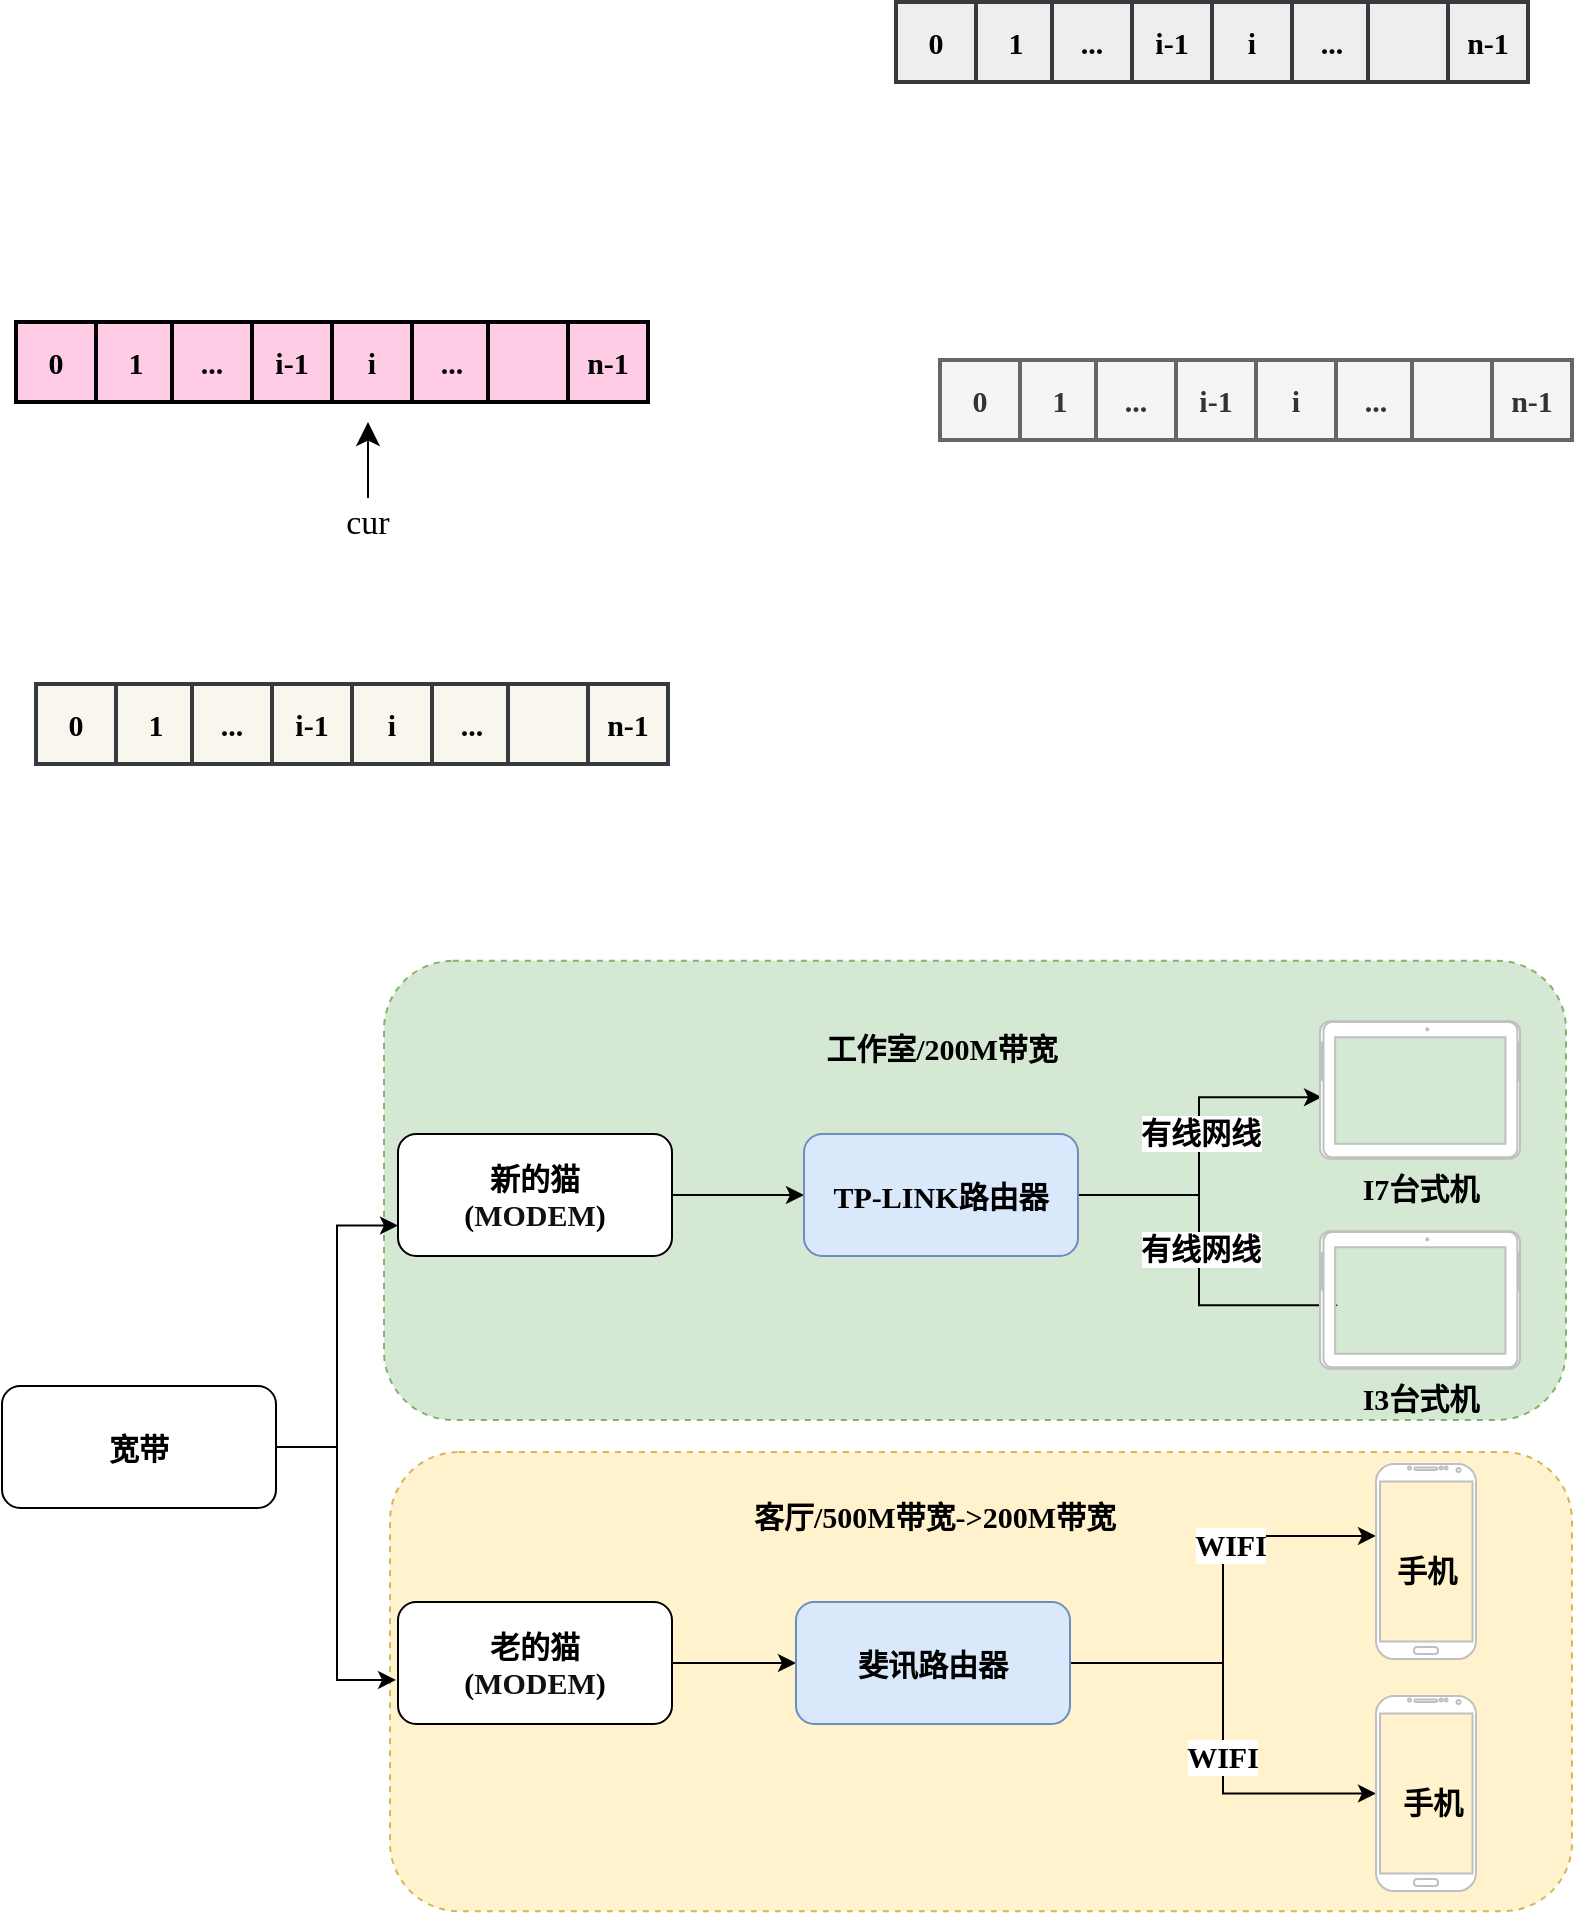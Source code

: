 <mxfile version="14.6.13" type="device"><diagram id="ys_uJTNkNlQN6QrqWc9s" name="第 1 页"><mxGraphModel dx="1106" dy="900" grid="0" gridSize="10" guides="1" tooltips="1" connect="1" arrows="1" fold="1" page="1" pageScale="1" pageWidth="827" pageHeight="1169" math="0" shadow="0"><root><mxCell id="0"/><mxCell id="1" parent="0"/><mxCell id="nMBiKWqfTigmlBOEho-I-28" value="" style="rounded=1;whiteSpace=wrap;html=1;fontFamily=Lucida Console;fontSize=15;dashed=1;fillColor=#fff2cc;strokeColor=#d6b656;fontStyle=1" vertex="1" parent="1"><mxGeometry x="211" y="815" width="591" height="229.6" as="geometry"/></mxCell><mxCell id="nMBiKWqfTigmlBOEho-I-27" value="" style="rounded=1;whiteSpace=wrap;html=1;fontFamily=Lucida Console;fontSize=15;dashed=1;fillColor=#d5e8d4;strokeColor=#82b366;fontStyle=1" vertex="1" parent="1"><mxGeometry x="208" y="569.4" width="591" height="229.6" as="geometry"/></mxCell><mxCell id="YJIU4XXHkYuVfPm_Fs9e-19" value="" style="group" parent="1" vertex="1" connectable="0"><mxGeometry x="24" y="250" width="316" height="40" as="geometry"/></mxCell><mxCell id="YJIU4XXHkYuVfPm_Fs9e-6" value="0" style="whiteSpace=wrap;html=1;aspect=fixed;fontStyle=1;strokeWidth=2;fillColor=#FFCCE6;fontFamily=Comic Sans MS;fontSize=15;" parent="YJIU4XXHkYuVfPm_Fs9e-19" vertex="1"><mxGeometry width="40" height="40" as="geometry"/></mxCell><mxCell id="YJIU4XXHkYuVfPm_Fs9e-7" value="1" style="whiteSpace=wrap;html=1;aspect=fixed;fontStyle=1;strokeWidth=2;fillColor=#FFCCE6;fontFamily=Comic Sans MS;fontSize=15;" parent="YJIU4XXHkYuVfPm_Fs9e-19" vertex="1"><mxGeometry x="40" width="40" height="40" as="geometry"/></mxCell><mxCell id="YJIU4XXHkYuVfPm_Fs9e-9" value="..." style="whiteSpace=wrap;html=1;aspect=fixed;fontStyle=1;strokeWidth=2;fillColor=#FFCCE6;fontFamily=Comic Sans MS;fontSize=15;" parent="YJIU4XXHkYuVfPm_Fs9e-19" vertex="1"><mxGeometry x="78" width="40" height="40" as="geometry"/></mxCell><mxCell id="YJIU4XXHkYuVfPm_Fs9e-10" value="i-1" style="whiteSpace=wrap;html=1;aspect=fixed;fontStyle=1;strokeWidth=2;fillColor=#FFCCE6;fontFamily=Comic Sans MS;fontSize=15;" parent="YJIU4XXHkYuVfPm_Fs9e-19" vertex="1"><mxGeometry x="118" width="40" height="40" as="geometry"/></mxCell><mxCell id="YJIU4XXHkYuVfPm_Fs9e-15" value="i" style="whiteSpace=wrap;html=1;aspect=fixed;fontStyle=1;strokeWidth=2;fillColor=#FFCCE6;fontFamily=Comic Sans MS;fontSize=15;" parent="YJIU4XXHkYuVfPm_Fs9e-19" vertex="1"><mxGeometry x="158" width="40" height="40" as="geometry"/></mxCell><mxCell id="YJIU4XXHkYuVfPm_Fs9e-16" value="..." style="whiteSpace=wrap;html=1;aspect=fixed;fontStyle=1;strokeWidth=2;fillColor=#FFCCE6;fontFamily=Comic Sans MS;fontSize=15;" parent="YJIU4XXHkYuVfPm_Fs9e-19" vertex="1"><mxGeometry x="198" width="40" height="40" as="geometry"/></mxCell><mxCell id="YJIU4XXHkYuVfPm_Fs9e-17" value="" style="whiteSpace=wrap;html=1;aspect=fixed;fontStyle=1;strokeWidth=2;fillColor=#FFCCE6;fontFamily=Comic Sans MS;fontSize=15;" parent="YJIU4XXHkYuVfPm_Fs9e-19" vertex="1"><mxGeometry x="236" width="40" height="40" as="geometry"/></mxCell><mxCell id="YJIU4XXHkYuVfPm_Fs9e-18" value="n-1" style="whiteSpace=wrap;html=1;aspect=fixed;fontStyle=1;strokeWidth=2;fillColor=#FFCCE6;fontFamily=Comic Sans MS;fontSize=15;" parent="YJIU4XXHkYuVfPm_Fs9e-19" vertex="1"><mxGeometry x="276" width="40" height="40" as="geometry"/></mxCell><mxCell id="YJIU4XXHkYuVfPm_Fs9e-23" value="" style="group;fontFamily=Comic Sans MS;fontSize=15;strokeWidth=2;fillColor=#FFFFFF;" parent="1" vertex="1" connectable="0"><mxGeometry x="180" y="300" width="40" height="61" as="geometry"/></mxCell><mxCell id="YJIU4XXHkYuVfPm_Fs9e-24" value="" style="endArrow=classic;html=1;fontFamily=Comic Sans MS;fontSize=17;endSize=9;" parent="YJIU4XXHkYuVfPm_Fs9e-23" edge="1"><mxGeometry width="50" height="50" relative="1" as="geometry"><mxPoint x="20" y="38" as="sourcePoint"/><mxPoint x="20" as="targetPoint"/></mxGeometry></mxCell><mxCell id="YJIU4XXHkYuVfPm_Fs9e-25" value="cur" style="text;html=1;strokeColor=none;fillColor=none;align=center;verticalAlign=middle;whiteSpace=wrap;rounded=0;fontFamily=Comic Sans MS;fontSize=17;" parent="YJIU4XXHkYuVfPm_Fs9e-23" vertex="1"><mxGeometry y="41" width="40" height="20" as="geometry"/></mxCell><mxCell id="YJIU4XXHkYuVfPm_Fs9e-26" value="" style="group;fillColor=#f9f7ed;strokeColor=#36393d;" parent="1" vertex="1" connectable="0"><mxGeometry x="34" y="431" width="316" height="40" as="geometry"/></mxCell><mxCell id="YJIU4XXHkYuVfPm_Fs9e-27" value="0" style="whiteSpace=wrap;html=1;aspect=fixed;fontStyle=1;strokeWidth=2;fillColor=#f9f7ed;fontFamily=Comic Sans MS;fontSize=15;strokeColor=#36393d;" parent="YJIU4XXHkYuVfPm_Fs9e-26" vertex="1"><mxGeometry width="40" height="40" as="geometry"/></mxCell><mxCell id="YJIU4XXHkYuVfPm_Fs9e-28" value="1" style="whiteSpace=wrap;html=1;aspect=fixed;fontStyle=1;strokeWidth=2;fillColor=#f9f7ed;fontFamily=Comic Sans MS;fontSize=15;strokeColor=#36393d;" parent="YJIU4XXHkYuVfPm_Fs9e-26" vertex="1"><mxGeometry x="40" width="40" height="40" as="geometry"/></mxCell><mxCell id="YJIU4XXHkYuVfPm_Fs9e-29" value="..." style="whiteSpace=wrap;html=1;aspect=fixed;fontStyle=1;strokeWidth=2;fillColor=#f9f7ed;fontFamily=Comic Sans MS;fontSize=15;strokeColor=#36393d;" parent="YJIU4XXHkYuVfPm_Fs9e-26" vertex="1"><mxGeometry x="78" width="40" height="40" as="geometry"/></mxCell><mxCell id="YJIU4XXHkYuVfPm_Fs9e-30" value="i-1" style="whiteSpace=wrap;html=1;aspect=fixed;fontStyle=1;strokeWidth=2;fillColor=#f9f7ed;fontFamily=Comic Sans MS;fontSize=15;strokeColor=#36393d;" parent="YJIU4XXHkYuVfPm_Fs9e-26" vertex="1"><mxGeometry x="118" width="40" height="40" as="geometry"/></mxCell><mxCell id="YJIU4XXHkYuVfPm_Fs9e-31" value="i" style="whiteSpace=wrap;html=1;aspect=fixed;fontStyle=1;strokeWidth=2;fillColor=#f9f7ed;fontFamily=Comic Sans MS;fontSize=15;strokeColor=#36393d;" parent="YJIU4XXHkYuVfPm_Fs9e-26" vertex="1"><mxGeometry x="158" width="40" height="40" as="geometry"/></mxCell><mxCell id="YJIU4XXHkYuVfPm_Fs9e-32" value="..." style="whiteSpace=wrap;html=1;aspect=fixed;fontStyle=1;strokeWidth=2;fillColor=#f9f7ed;fontFamily=Comic Sans MS;fontSize=15;strokeColor=#36393d;" parent="YJIU4XXHkYuVfPm_Fs9e-26" vertex="1"><mxGeometry x="198" width="40" height="40" as="geometry"/></mxCell><mxCell id="YJIU4XXHkYuVfPm_Fs9e-33" value="" style="whiteSpace=wrap;html=1;aspect=fixed;fontStyle=1;strokeWidth=2;fillColor=#f9f7ed;fontFamily=Comic Sans MS;fontSize=15;strokeColor=#36393d;" parent="YJIU4XXHkYuVfPm_Fs9e-26" vertex="1"><mxGeometry x="236" width="40" height="40" as="geometry"/></mxCell><mxCell id="YJIU4XXHkYuVfPm_Fs9e-34" value="n-1" style="whiteSpace=wrap;html=1;aspect=fixed;fontStyle=1;strokeWidth=2;fillColor=#f9f7ed;fontFamily=Comic Sans MS;fontSize=15;strokeColor=#36393d;" parent="YJIU4XXHkYuVfPm_Fs9e-26" vertex="1"><mxGeometry x="276" width="40" height="40" as="geometry"/></mxCell><mxCell id="YJIU4XXHkYuVfPm_Fs9e-35" value="" style="group;fillColor=#eeeeee;strokeColor=#36393d;" parent="1" vertex="1" connectable="0"><mxGeometry x="464" y="90" width="316" height="40" as="geometry"/></mxCell><mxCell id="YJIU4XXHkYuVfPm_Fs9e-36" value="0" style="whiteSpace=wrap;html=1;aspect=fixed;fontStyle=1;strokeWidth=2;fillColor=#eeeeee;fontFamily=Comic Sans MS;fontSize=15;strokeColor=#36393d;" parent="YJIU4XXHkYuVfPm_Fs9e-35" vertex="1"><mxGeometry width="40" height="40" as="geometry"/></mxCell><mxCell id="YJIU4XXHkYuVfPm_Fs9e-37" value="1" style="whiteSpace=wrap;html=1;aspect=fixed;fontStyle=1;strokeWidth=2;fillColor=#eeeeee;fontFamily=Comic Sans MS;fontSize=15;strokeColor=#36393d;" parent="YJIU4XXHkYuVfPm_Fs9e-35" vertex="1"><mxGeometry x="40" width="40" height="40" as="geometry"/></mxCell><mxCell id="YJIU4XXHkYuVfPm_Fs9e-38" value="..." style="whiteSpace=wrap;html=1;aspect=fixed;fontStyle=1;strokeWidth=2;fillColor=#eeeeee;fontFamily=Comic Sans MS;fontSize=15;strokeColor=#36393d;" parent="YJIU4XXHkYuVfPm_Fs9e-35" vertex="1"><mxGeometry x="78" width="40" height="40" as="geometry"/></mxCell><mxCell id="YJIU4XXHkYuVfPm_Fs9e-39" value="i-1" style="whiteSpace=wrap;html=1;aspect=fixed;fontStyle=1;strokeWidth=2;fillColor=#eeeeee;fontFamily=Comic Sans MS;fontSize=15;strokeColor=#36393d;" parent="YJIU4XXHkYuVfPm_Fs9e-35" vertex="1"><mxGeometry x="118" width="40" height="40" as="geometry"/></mxCell><mxCell id="YJIU4XXHkYuVfPm_Fs9e-40" value="i" style="whiteSpace=wrap;html=1;aspect=fixed;fontStyle=1;strokeWidth=2;fillColor=#eeeeee;fontFamily=Comic Sans MS;fontSize=15;strokeColor=#36393d;" parent="YJIU4XXHkYuVfPm_Fs9e-35" vertex="1"><mxGeometry x="158" width="40" height="40" as="geometry"/></mxCell><mxCell id="YJIU4XXHkYuVfPm_Fs9e-41" value="..." style="whiteSpace=wrap;html=1;aspect=fixed;fontStyle=1;strokeWidth=2;fillColor=#eeeeee;fontFamily=Comic Sans MS;fontSize=15;strokeColor=#36393d;" parent="YJIU4XXHkYuVfPm_Fs9e-35" vertex="1"><mxGeometry x="198" width="40" height="40" as="geometry"/></mxCell><mxCell id="YJIU4XXHkYuVfPm_Fs9e-42" value="" style="whiteSpace=wrap;html=1;aspect=fixed;fontStyle=1;strokeWidth=2;fillColor=#eeeeee;fontFamily=Comic Sans MS;fontSize=15;strokeColor=#36393d;" parent="YJIU4XXHkYuVfPm_Fs9e-35" vertex="1"><mxGeometry x="236" width="40" height="40" as="geometry"/></mxCell><mxCell id="YJIU4XXHkYuVfPm_Fs9e-43" value="n-1" style="whiteSpace=wrap;html=1;aspect=fixed;fontStyle=1;strokeWidth=2;fillColor=#eeeeee;fontFamily=Comic Sans MS;fontSize=15;strokeColor=#36393d;" parent="YJIU4XXHkYuVfPm_Fs9e-35" vertex="1"><mxGeometry x="276" width="40" height="40" as="geometry"/></mxCell><mxCell id="YJIU4XXHkYuVfPm_Fs9e-44" value="" style="group;fillColor=#f5f5f5;strokeColor=#666666;fontColor=#333333;" parent="1" vertex="1" connectable="0"><mxGeometry x="486" y="269" width="316" height="40" as="geometry"/></mxCell><mxCell id="YJIU4XXHkYuVfPm_Fs9e-45" value="0" style="whiteSpace=wrap;html=1;aspect=fixed;fontStyle=1;strokeWidth=2;fillColor=#f5f5f5;fontFamily=Comic Sans MS;fontSize=15;strokeColor=#666666;fontColor=#333333;" parent="YJIU4XXHkYuVfPm_Fs9e-44" vertex="1"><mxGeometry width="40" height="40" as="geometry"/></mxCell><mxCell id="YJIU4XXHkYuVfPm_Fs9e-46" value="1" style="whiteSpace=wrap;html=1;aspect=fixed;fontStyle=1;strokeWidth=2;fillColor=#f5f5f5;fontFamily=Comic Sans MS;fontSize=15;strokeColor=#666666;fontColor=#333333;" parent="YJIU4XXHkYuVfPm_Fs9e-44" vertex="1"><mxGeometry x="40" width="40" height="40" as="geometry"/></mxCell><mxCell id="YJIU4XXHkYuVfPm_Fs9e-47" value="..." style="whiteSpace=wrap;html=1;aspect=fixed;fontStyle=1;strokeWidth=2;fillColor=#f5f5f5;fontFamily=Comic Sans MS;fontSize=15;strokeColor=#666666;fontColor=#333333;" parent="YJIU4XXHkYuVfPm_Fs9e-44" vertex="1"><mxGeometry x="78" width="40" height="40" as="geometry"/></mxCell><mxCell id="YJIU4XXHkYuVfPm_Fs9e-48" value="i-1" style="whiteSpace=wrap;html=1;aspect=fixed;fontStyle=1;strokeWidth=2;fillColor=#f5f5f5;fontFamily=Comic Sans MS;fontSize=15;strokeColor=#666666;fontColor=#333333;" parent="YJIU4XXHkYuVfPm_Fs9e-44" vertex="1"><mxGeometry x="118" width="40" height="40" as="geometry"/></mxCell><mxCell id="YJIU4XXHkYuVfPm_Fs9e-49" value="i" style="whiteSpace=wrap;html=1;aspect=fixed;fontStyle=1;strokeWidth=2;fillColor=#f5f5f5;fontFamily=Comic Sans MS;fontSize=15;strokeColor=#666666;fontColor=#333333;" parent="YJIU4XXHkYuVfPm_Fs9e-44" vertex="1"><mxGeometry x="158" width="40" height="40" as="geometry"/></mxCell><mxCell id="YJIU4XXHkYuVfPm_Fs9e-50" value="..." style="whiteSpace=wrap;html=1;aspect=fixed;fontStyle=1;strokeWidth=2;fillColor=#f5f5f5;fontFamily=Comic Sans MS;fontSize=15;strokeColor=#666666;fontColor=#333333;" parent="YJIU4XXHkYuVfPm_Fs9e-44" vertex="1"><mxGeometry x="198" width="40" height="40" as="geometry"/></mxCell><mxCell id="YJIU4XXHkYuVfPm_Fs9e-51" value="" style="whiteSpace=wrap;html=1;aspect=fixed;fontStyle=1;strokeWidth=2;fillColor=#f5f5f5;fontFamily=Comic Sans MS;fontSize=15;strokeColor=#666666;fontColor=#333333;" parent="YJIU4XXHkYuVfPm_Fs9e-44" vertex="1"><mxGeometry x="236" width="40" height="40" as="geometry"/></mxCell><mxCell id="YJIU4XXHkYuVfPm_Fs9e-52" value="n-1" style="whiteSpace=wrap;html=1;aspect=fixed;fontStyle=1;strokeWidth=2;fillColor=#f5f5f5;fontFamily=Comic Sans MS;fontSize=15;strokeColor=#666666;fontColor=#333333;" parent="YJIU4XXHkYuVfPm_Fs9e-44" vertex="1"><mxGeometry x="276" width="40" height="40" as="geometry"/></mxCell><mxCell id="nMBiKWqfTigmlBOEho-I-16" style="edgeStyle=orthogonalEdgeStyle;rounded=0;orthogonalLoop=1;jettySize=auto;html=1;fontFamily=Lucida Console;fontSize=15;fontStyle=1" edge="1" parent="1" source="nMBiKWqfTigmlBOEho-I-1" target="nMBiKWqfTigmlBOEho-I-3"><mxGeometry relative="1" as="geometry"/></mxCell><mxCell id="nMBiKWqfTigmlBOEho-I-1" value="新的猫&lt;br style=&quot;font-size: 15px;&quot;&gt;(&lt;span style=&quot;color: rgb(17, 17, 17); font-size: 15px; text-align: left; background-color: rgb(255, 255, 255);&quot;&gt;MODEM&lt;/span&gt;)" style="rounded=1;whiteSpace=wrap;html=1;fontFamily=Lucida Console;fontSize=15;fontStyle=1" vertex="1" parent="1"><mxGeometry x="215" y="656" width="137" height="61" as="geometry"/></mxCell><mxCell id="nMBiKWqfTigmlBOEho-I-18" style="edgeStyle=orthogonalEdgeStyle;rounded=0;orthogonalLoop=1;jettySize=auto;html=1;fontFamily=Lucida Console;fontSize=15;fontStyle=1" edge="1" parent="1" source="nMBiKWqfTigmlBOEho-I-2" target="nMBiKWqfTigmlBOEho-I-4"><mxGeometry relative="1" as="geometry"/></mxCell><mxCell id="nMBiKWqfTigmlBOEho-I-2" value="老的猫&lt;br style=&quot;font-size: 15px;&quot;&gt;(&lt;span style=&quot;color: rgb(17, 17, 17); font-size: 15px; text-align: left; background-color: rgb(255, 255, 255);&quot;&gt;MODEM&lt;/span&gt;)" style="rounded=1;whiteSpace=wrap;html=1;fontFamily=Lucida Console;fontSize=15;fontStyle=1" vertex="1" parent="1"><mxGeometry x="215" y="890" width="137" height="61" as="geometry"/></mxCell><mxCell id="nMBiKWqfTigmlBOEho-I-23" style="edgeStyle=orthogonalEdgeStyle;rounded=0;orthogonalLoop=1;jettySize=auto;html=1;entryX=0.448;entryY=0.01;entryDx=0;entryDy=0;entryPerimeter=0;fontFamily=Lucida Console;fontSize=15;fontStyle=1" edge="1" parent="1" source="nMBiKWqfTigmlBOEho-I-3" target="nMBiKWqfTigmlBOEho-I-8"><mxGeometry relative="1" as="geometry"/></mxCell><mxCell id="nMBiKWqfTigmlBOEho-I-25" value="有线网线" style="edgeLabel;html=1;align=center;verticalAlign=middle;resizable=0;points=[];fontFamily=Lucida Console;fontSize=15;fontStyle=1" vertex="1" connectable="0" parent="nMBiKWqfTigmlBOEho-I-23"><mxGeometry x="0.077" relative="1" as="geometry"><mxPoint as="offset"/></mxGeometry></mxCell><mxCell id="nMBiKWqfTigmlBOEho-I-24" style="edgeStyle=orthogonalEdgeStyle;rounded=0;orthogonalLoop=1;jettySize=auto;html=1;entryX=0.462;entryY=0.09;entryDx=0;entryDy=0;entryPerimeter=0;fontFamily=Lucida Console;fontSize=15;fontStyle=1" edge="1" parent="1" source="nMBiKWqfTigmlBOEho-I-3" target="nMBiKWqfTigmlBOEho-I-9"><mxGeometry relative="1" as="geometry"/></mxCell><mxCell id="nMBiKWqfTigmlBOEho-I-26" value="有线网线" style="edgeLabel;html=1;align=center;verticalAlign=middle;resizable=0;points=[];fontFamily=Lucida Console;fontSize=15;fontStyle=1" vertex="1" connectable="0" parent="nMBiKWqfTigmlBOEho-I-24"><mxGeometry x="-0.06" relative="1" as="geometry"><mxPoint as="offset"/></mxGeometry></mxCell><mxCell id="nMBiKWqfTigmlBOEho-I-3" value="TP-LINK路由器" style="rounded=1;whiteSpace=wrap;html=1;fontFamily=Lucida Console;fontSize=15;fontStyle=1;fillColor=#dae8fc;strokeColor=#6c8ebf;" vertex="1" parent="1"><mxGeometry x="418" y="656" width="137" height="61" as="geometry"/></mxCell><mxCell id="nMBiKWqfTigmlBOEho-I-19" style="edgeStyle=orthogonalEdgeStyle;rounded=0;orthogonalLoop=1;jettySize=auto;html=1;entryX=0;entryY=0.369;entryDx=0;entryDy=0;entryPerimeter=0;fontFamily=Lucida Console;fontSize=15;fontStyle=1" edge="1" parent="1" source="nMBiKWqfTigmlBOEho-I-4" target="nMBiKWqfTigmlBOEho-I-7"><mxGeometry relative="1" as="geometry"><mxPoint x="656" y="860" as="targetPoint"/></mxGeometry></mxCell><mxCell id="nMBiKWqfTigmlBOEho-I-20" value="WIFI" style="edgeLabel;html=1;align=center;verticalAlign=middle;resizable=0;points=[];fontFamily=Lucida Console;fontSize=15;fontStyle=1" vertex="1" connectable="0" parent="nMBiKWqfTigmlBOEho-I-19"><mxGeometry x="0.259" y="-4" relative="1" as="geometry"><mxPoint x="-1" as="offset"/></mxGeometry></mxCell><mxCell id="nMBiKWqfTigmlBOEho-I-21" style="edgeStyle=orthogonalEdgeStyle;rounded=0;orthogonalLoop=1;jettySize=auto;html=1;fontFamily=Lucida Console;fontSize=15;fontStyle=1" edge="1" parent="1" source="nMBiKWqfTigmlBOEho-I-4" target="nMBiKWqfTigmlBOEho-I-11"><mxGeometry relative="1" as="geometry"/></mxCell><mxCell id="nMBiKWqfTigmlBOEho-I-22" value="WIFI" style="edgeLabel;html=1;align=center;verticalAlign=middle;resizable=0;points=[];fontFamily=Lucida Console;fontSize=15;fontStyle=1" vertex="1" connectable="0" parent="nMBiKWqfTigmlBOEho-I-21"><mxGeometry x="0.127" y="-1" relative="1" as="geometry"><mxPoint as="offset"/></mxGeometry></mxCell><mxCell id="nMBiKWqfTigmlBOEho-I-4" value="斐讯路由器" style="rounded=1;whiteSpace=wrap;html=1;fontFamily=Lucida Console;fontSize=15;fontStyle=1;fillColor=#dae8fc;strokeColor=#6c8ebf;" vertex="1" parent="1"><mxGeometry x="414" y="890" width="137" height="61" as="geometry"/></mxCell><mxCell id="nMBiKWqfTigmlBOEho-I-7" value="" style="verticalLabelPosition=bottom;verticalAlign=top;html=1;shadow=0;dashed=0;strokeWidth=1;shape=mxgraph.android.phone2;strokeColor=#c0c0c0;aspect=fixed;fontFamily=Lucida Console;fontSize=15;fontStyle=1" vertex="1" parent="1"><mxGeometry x="704" y="821" width="50" height="97.5" as="geometry"/></mxCell><mxCell id="nMBiKWqfTigmlBOEho-I-8" value="I7台式机" style="verticalLabelPosition=bottom;verticalAlign=top;html=1;shadow=0;dashed=0;strokeWidth=1;shape=mxgraph.android.tab2;strokeColor=#c0c0c0;direction=north;aspect=fixed;fontFamily=Lucida Console;fontSize=15;fontStyle=1" vertex="1" parent="1"><mxGeometry x="676" y="599.6" width="100" height="68.8" as="geometry"/></mxCell><mxCell id="nMBiKWqfTigmlBOEho-I-9" value="I3台式机" style="verticalLabelPosition=bottom;verticalAlign=top;html=1;shadow=0;dashed=0;strokeWidth=1;shape=mxgraph.android.tab2;strokeColor=#c0c0c0;direction=north;aspect=fixed;fontFamily=Lucida Console;fontSize=15;fontStyle=1" vertex="1" parent="1"><mxGeometry x="676" y="704.6" width="100" height="68.8" as="geometry"/></mxCell><mxCell id="nMBiKWqfTigmlBOEho-I-10" value="手机" style="text;html=1;align=center;verticalAlign=middle;resizable=0;points=[];autosize=1;strokeColor=none;fontFamily=Lucida Console;fontSize=15;fontStyle=1" vertex="1" parent="1"><mxGeometry x="709" y="863" width="40" height="22" as="geometry"/></mxCell><mxCell id="nMBiKWqfTigmlBOEho-I-11" value="" style="verticalLabelPosition=bottom;verticalAlign=top;html=1;shadow=0;dashed=0;strokeWidth=1;shape=mxgraph.android.phone2;strokeColor=#c0c0c0;aspect=fixed;fontFamily=Lucida Console;fontSize=15;fontStyle=1" vertex="1" parent="1"><mxGeometry x="704" y="937" width="50" height="97.5" as="geometry"/></mxCell><mxCell id="nMBiKWqfTigmlBOEho-I-12" value="手机" style="text;html=1;align=center;verticalAlign=middle;resizable=0;points=[];autosize=1;strokeColor=none;fontFamily=Lucida Console;fontSize=15;fontStyle=1" vertex="1" parent="1"><mxGeometry x="712" y="979" width="40" height="22" as="geometry"/></mxCell><mxCell id="nMBiKWqfTigmlBOEho-I-14" style="edgeStyle=orthogonalEdgeStyle;rounded=0;orthogonalLoop=1;jettySize=auto;html=1;entryX=0;entryY=0.75;entryDx=0;entryDy=0;fontFamily=Lucida Console;fontSize=15;fontStyle=1" edge="1" parent="1" source="nMBiKWqfTigmlBOEho-I-13" target="nMBiKWqfTigmlBOEho-I-1"><mxGeometry relative="1" as="geometry"/></mxCell><mxCell id="nMBiKWqfTigmlBOEho-I-15" style="edgeStyle=orthogonalEdgeStyle;rounded=0;orthogonalLoop=1;jettySize=auto;html=1;entryX=-0.007;entryY=0.639;entryDx=0;entryDy=0;entryPerimeter=0;fontFamily=Lucida Console;fontSize=15;fontStyle=1" edge="1" parent="1" source="nMBiKWqfTigmlBOEho-I-13" target="nMBiKWqfTigmlBOEho-I-2"><mxGeometry relative="1" as="geometry"/></mxCell><mxCell id="nMBiKWqfTigmlBOEho-I-13" value="宽带" style="rounded=1;whiteSpace=wrap;html=1;fontFamily=Lucida Console;fontSize=15;fontStyle=1" vertex="1" parent="1"><mxGeometry x="17" y="782" width="137" height="61" as="geometry"/></mxCell><mxCell id="nMBiKWqfTigmlBOEho-I-29" value="工作室/200M带宽" style="text;html=1;strokeColor=none;fillColor=none;align=center;verticalAlign=middle;whiteSpace=wrap;rounded=0;dashed=1;fontFamily=Lucida Console;fontSize=15;fontStyle=1" vertex="1" parent="1"><mxGeometry x="409.75" y="602" width="153.5" height="22" as="geometry"/></mxCell><mxCell id="nMBiKWqfTigmlBOEho-I-30" value="客厅/500M带宽-&amp;gt;200M带宽" style="text;html=1;strokeColor=none;fillColor=none;align=center;verticalAlign=middle;whiteSpace=wrap;rounded=0;dashed=1;fontFamily=Lucida Console;fontSize=15;fontStyle=1" vertex="1" parent="1"><mxGeometry x="352" y="834" width="263" height="26" as="geometry"/></mxCell></root></mxGraphModel></diagram></mxfile>